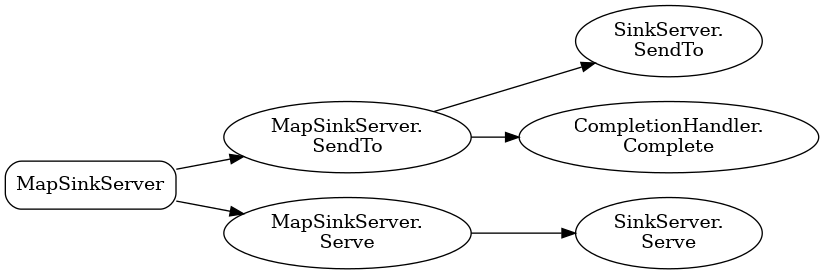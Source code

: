 @startuml
digraph G {
    rankdir=LR
    node [style=rounded];
    MapSinkServer [style=rounded, shape=box];
    MapSinkServer -> "MapSinkServer.\nSendTo";
    "MapSinkServer.\nSendTo" -> "SinkServer.\nSendTo";
    "MapSinkServer.\nSendTo" -> "CompletionHandler.\nComplete";
    MapSinkServer -> "MapSinkServer.\nServe";
    "MapSinkServer.\nServe" -> "SinkServer.\nServe";
}
@enduml